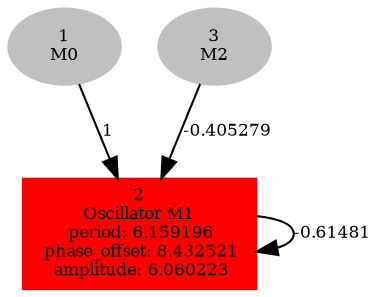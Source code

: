  digraph g{ forcelabels=true;
1[label=<1<BR/>M0>,color="grey",style=filled,fontsize=8];
2 [label=<2<BR />Oscillator M1<BR /> period: 6.159196<BR /> phase_offset: 8.432521<BR /> amplitude: 6.060223>, shape=box,color=red,style=filled,fontsize=8];3[label=<3<BR/>M2>,color="grey",style=filled,fontsize=8];
1 -> 2[label="1 ",fontsize="8"];
2 -> 2[label="-0.61481 ",fontsize="8"];
3 -> 2[label="-0.405279 ",fontsize="8"];
 }
